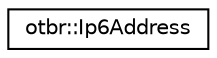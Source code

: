 digraph "Graphical Class Hierarchy"
{
  edge [fontname="Helvetica",fontsize="10",labelfontname="Helvetica",labelfontsize="10"];
  node [fontname="Helvetica",fontsize="10",shape=record];
  rankdir="LR";
  Node0 [label="otbr::Ip6Address",height=0.2,width=0.4,color="black", fillcolor="white", style="filled",URL="$d2/dfe/classotbr_1_1Ip6Address.html",tooltip="This class implements the Ipv6 address functionality. "];
}
